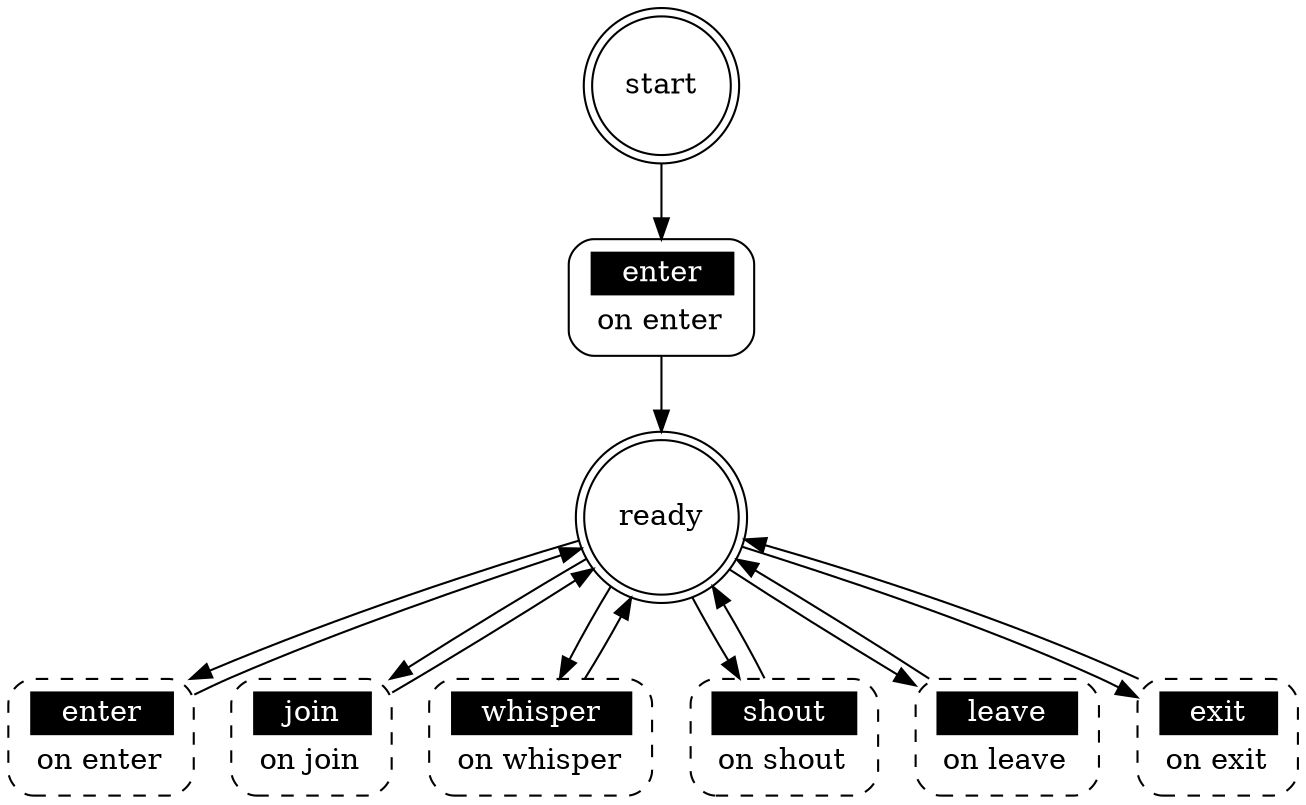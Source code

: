 ## Automatically generated from _once peer local.xml by gsl
digraph "_once peer local" {

 "start" [shape = "doublecircle"];
 "start enter" [shape = "Mrecord" style = solid label = <<table border="0" cellborder="0" cellpadding="3" bgcolor="white"><tr><td bgcolor="black" align="center" colspan="2"><font color="white">enter</font></td></tr><tr><td align="left" port="r3">on enter</td></tr></table>>];
 "start" -> "start enter";
 "start enter" -> "ready";

 "ready" [shape = "doublecircle"];
 "ready enter" [shape = "Mrecord" style = dashed label = <<table border="0" cellborder="0" cellpadding="3" bgcolor="white"><tr><td bgcolor="black" align="center" colspan="2"><font color="white">enter</font></td></tr><tr><td align="left" port="r3">on enter</td></tr></table>>];
 "ready" -> "ready enter";
 "ready enter" -> "ready";
 "ready join" [shape = "Mrecord" style = dashed label = <<table border="0" cellborder="0" cellpadding="3" bgcolor="white"><tr><td bgcolor="black" align="center" colspan="2"><font color="white">join</font></td></tr><tr><td align="left" port="r3">on join</td></tr></table>>];
 "ready" -> "ready join";
 "ready join" -> "ready";
 "ready whisper" [shape = "Mrecord" style = dashed label = <<table border="0" cellborder="0" cellpadding="3" bgcolor="white"><tr><td bgcolor="black" align="center" colspan="2"><font color="white">whisper</font></td></tr><tr><td align="left" port="r3">on whisper</td></tr></table>>];
 "ready" -> "ready whisper";
 "ready whisper" -> "ready";
 "ready shout" [shape = "Mrecord" style = dashed label = <<table border="0" cellborder="0" cellpadding="3" bgcolor="white"><tr><td bgcolor="black" align="center" colspan="2"><font color="white">shout</font></td></tr><tr><td align="left" port="r3">on shout</td></tr></table>>];
 "ready" -> "ready shout";
 "ready shout" -> "ready";
 "ready leave" [shape = "Mrecord" style = dashed label = <<table border="0" cellborder="0" cellpadding="3" bgcolor="white"><tr><td bgcolor="black" align="center" colspan="2"><font color="white">leave</font></td></tr><tr><td align="left" port="r3">on leave</td></tr></table>>];
 "ready" -> "ready leave";
 "ready leave" -> "ready";
 "ready exit" [shape = "Mrecord" style = dashed label = <<table border="0" cellborder="0" cellpadding="3" bgcolor="white"><tr><td bgcolor="black" align="center" colspan="2"><font color="white">exit</font></td></tr><tr><td align="left" port="r3">on exit</td></tr></table>>];
 "ready" -> "ready exit";
 "ready exit" -> "ready";
}
